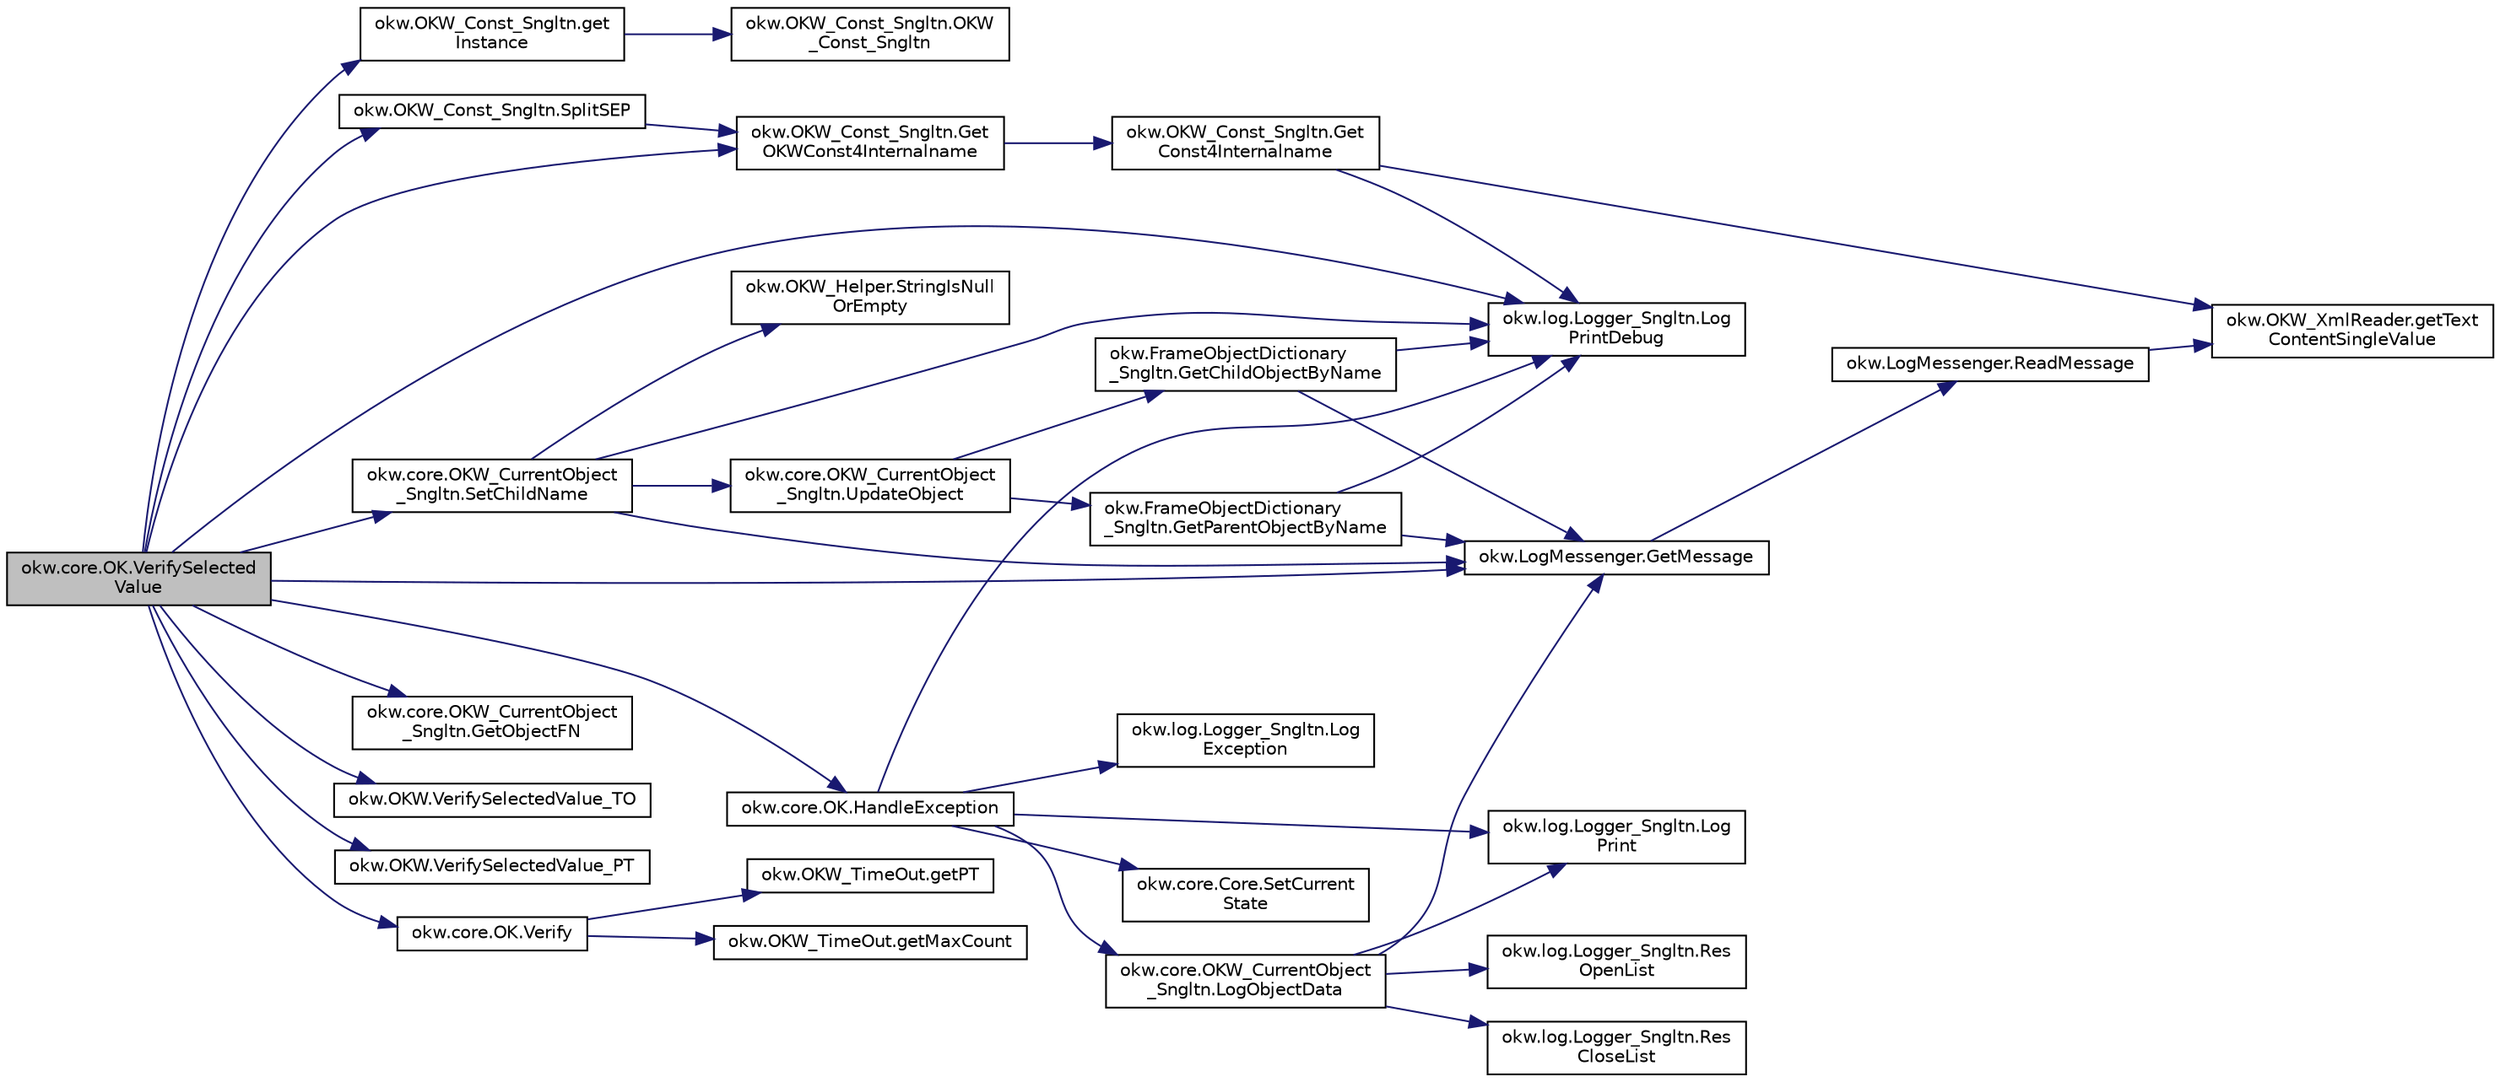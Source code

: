 digraph "okw.core.OK.VerifySelectedValue"
{
 // INTERACTIVE_SVG=YES
  edge [fontname="Helvetica",fontsize="10",labelfontname="Helvetica",labelfontsize="10"];
  node [fontname="Helvetica",fontsize="10",shape=record];
  rankdir="LR";
  Node1156 [label="okw.core.OK.VerifySelected\lValue",height=0.2,width=0.4,color="black", fillcolor="grey75", style="filled", fontcolor="black"];
  Node1156 -> Node1157 [color="midnightblue",fontsize="10",style="solid",fontname="Helvetica"];
  Node1157 [label="okw.OKW_Const_Sngltn.get\lInstance",height=0.2,width=0.4,color="black", fillcolor="white", style="filled",URL="$classokw_1_1_o_k_w___const___sngltn.html#afdb8f095b58cbd870dbb8eb353e3b0bf",tooltip="Holt die einzige Instanz dieser Klasse. "];
  Node1157 -> Node1158 [color="midnightblue",fontsize="10",style="solid",fontname="Helvetica"];
  Node1158 [label="okw.OKW_Const_Sngltn.OKW\l_Const_Sngltn",height=0.2,width=0.4,color="black", fillcolor="white", style="filled",URL="$classokw_1_1_o_k_w___const___sngltn.html#a8404c43fc549df30d37c369c7d6e89ae",tooltip="Privater Konstruktor ohne Parameter im Entwurfsmuster Singelton initialisiert die Klasse OKW_Const..."];
  Node1156 -> Node1159 [color="midnightblue",fontsize="10",style="solid",fontname="Helvetica"];
  Node1159 [label="okw.OKW_Const_Sngltn.Get\lOKWConst4Internalname",height=0.2,width=0.4,color="black", fillcolor="white", style="filled",URL="$classokw_1_1_o_k_w___const___sngltn.html#a02c05c79f7ea6e862a81a64ce23941fd",tooltip="Methode ermittelt für Internalname und der aktuell eingestellten Sprache den Wert für OKWConst..."];
  Node1159 -> Node1160 [color="midnightblue",fontsize="10",style="solid",fontname="Helvetica"];
  Node1160 [label="okw.OKW_Const_Sngltn.Get\lConst4Internalname",height=0.2,width=0.4,color="black", fillcolor="white", style="filled",URL="$classokw_1_1_o_k_w___const___sngltn.html#a51cde06bf07e855ba4d69ff36b9a27f7",tooltip="Methode ermittelt für Internalname und der aktuell eingestellten Sprache den Wert für Const..."];
  Node1160 -> Node1161 [color="midnightblue",fontsize="10",style="solid",fontname="Helvetica"];
  Node1161 [label="okw.log.Logger_Sngltn.Log\lPrintDebug",height=0.2,width=0.4,color="black", fillcolor="white", style="filled",URL="$classokw_1_1log_1_1_logger___sngltn.html#a313f97c79ba4662d9daaf7f537dd02f4",tooltip="Loggt eine Nachricht. "];
  Node1160 -> Node1162 [color="midnightblue",fontsize="10",style="solid",fontname="Helvetica"];
  Node1162 [label="okw.OKW_XmlReader.getText\lContentSingleValue",height=0.2,width=0.4,color="black", fillcolor="white", style="filled",URL="$classokw_1_1_o_k_w___xml_reader.html#ab920b5335a2e1429c14cc5f8e79f39eb",tooltip="Lies den TextContent eines Tag. "];
  Node1156 -> Node1161 [color="midnightblue",fontsize="10",style="solid",fontname="Helvetica"];
  Node1156 -> Node1163 [color="midnightblue",fontsize="10",style="solid",fontname="Helvetica"];
  Node1163 [label="okw.LogMessenger.GetMessage",height=0.2,width=0.4,color="black", fillcolor="white", style="filled",URL="$classokw_1_1_log_messenger.html#af225d1f037d47b3b085175c09d78bdd2",tooltip="Holt die Log-Meldung für MethodeNmae/Textkey ohne weitere Parameter. "];
  Node1163 -> Node1164 [color="midnightblue",fontsize="10",style="solid",fontname="Helvetica"];
  Node1164 [label="okw.LogMessenger.ReadMessage",height=0.2,width=0.4,color="black", fillcolor="white", style="filled",URL="$classokw_1_1_log_messenger.html#a530cd6ab82ec82a04206a2e976ec06e3",tooltip="Interne Kernfunktion holt die Log-Meldung mit Platzhaltern aus der XML-Datei. "];
  Node1164 -> Node1162 [color="midnightblue",fontsize="10",style="solid",fontname="Helvetica"];
  Node1156 -> Node1165 [color="midnightblue",fontsize="10",style="solid",fontname="Helvetica"];
  Node1165 [label="okw.OKW_Const_Sngltn.SplitSEP",height=0.2,width=0.4,color="black", fillcolor="white", style="filled",URL="$classokw_1_1_o_k_w___const___sngltn.html#a3851ae4f27e2ae512749767b86b3fc13",tooltip="Methode trennt einen String und wandelt diesen in einen ListString um. "];
  Node1165 -> Node1159 [color="midnightblue",fontsize="10",style="solid",fontname="Helvetica"];
  Node1156 -> Node1166 [color="midnightblue",fontsize="10",style="solid",fontname="Helvetica"];
  Node1166 [label="okw.core.OKW_CurrentObject\l_Sngltn.SetChildName",height=0.2,width=0.4,color="black", fillcolor="white", style="filled",URL="$classokw_1_1core_1_1_o_k_w___current_object___sngltn.html#aaf87c468ae2476e28fe8a4fb8f996277",tooltip="Setzt das Kindobjekt. "];
  Node1166 -> Node1161 [color="midnightblue",fontsize="10",style="solid",fontname="Helvetica"];
  Node1166 -> Node1163 [color="midnightblue",fontsize="10",style="solid",fontname="Helvetica"];
  Node1166 -> Node1167 [color="midnightblue",fontsize="10",style="solid",fontname="Helvetica"];
  Node1167 [label="okw.OKW_Helper.StringIsNull\lOrEmpty",height=0.2,width=0.4,color="black", fillcolor="white", style="filled",URL="$classokw_1_1_o_k_w___helper.html#ac042a51d58d56ede78ecff1b082f72f3",tooltip="Prüft ob der gegeben String fpsStrin null oder leer (\"\") ist. "];
  Node1166 -> Node1168 [color="midnightblue",fontsize="10",style="solid",fontname="Helvetica"];
  Node1168 [label="okw.core.OKW_CurrentObject\l_Sngltn.UpdateObject",height=0.2,width=0.4,color="black", fillcolor="white", style="filled",URL="$classokw_1_1core_1_1_o_k_w___current_object___sngltn.html#ae9a94a0fbfc07ca5f94e2acf44abee3a",tooltip="Methode aktualisert zwei Werte: "];
  Node1168 -> Node1169 [color="midnightblue",fontsize="10",style="solid",fontname="Helvetica"];
  Node1169 [label="okw.FrameObjectDictionary\l_Sngltn.GetParentObjectByName",height=0.2,width=0.4,color="black", fillcolor="white", style="filled",URL="$classokw_1_1_frame_object_dictionary___sngltn.html#ad8f8fa2d1e817d6390238be819f0fc35",tooltip="Die Methode liefert das Frame-Object des gegebenen FN eines Fensterobjektes zurück. "];
  Node1169 -> Node1161 [color="midnightblue",fontsize="10",style="solid",fontname="Helvetica"];
  Node1169 -> Node1163 [color="midnightblue",fontsize="10",style="solid",fontname="Helvetica"];
  Node1168 -> Node1170 [color="midnightblue",fontsize="10",style="solid",fontname="Helvetica"];
  Node1170 [label="okw.FrameObjectDictionary\l_Sngltn.GetChildObjectByName",height=0.2,width=0.4,color="black", fillcolor="white", style="filled",URL="$classokw_1_1_frame_object_dictionary___sngltn.html#ad6907b6c5e325dcb48932a56aefdbd38",tooltip="Die Methode liefert das Objekt des gegebenen Kindobjekttests zurück. "];
  Node1170 -> Node1161 [color="midnightblue",fontsize="10",style="solid",fontname="Helvetica"];
  Node1170 -> Node1163 [color="midnightblue",fontsize="10",style="solid",fontname="Helvetica"];
  Node1156 -> Node1171 [color="midnightblue",fontsize="10",style="solid",fontname="Helvetica"];
  Node1171 [label="okw.core.OKW_CurrentObject\l_Sngltn.GetObjectFN",height=0.2,width=0.4,color="black", fillcolor="white", style="filled",URL="$classokw_1_1core_1_1_o_k_w___current_object___sngltn.html#a556e288e0c461d114206577d37296161",tooltip="Ermittelt den ObjektNamen des aktuellen Objektes. "];
  Node1156 -> Node1172 [color="midnightblue",fontsize="10",style="solid",fontname="Helvetica"];
  Node1172 [label="okw.OKW.VerifySelectedValue_TO",height=0.2,width=0.4,color="black", fillcolor="white", style="filled",URL="$interfaceokw_1_1_o_k_w.html#a7371741dc0c7311f45fa72822d41da17",tooltip="TimeOut in [s] für das Schlüsselwort VerifySelectedValue. "];
  Node1156 -> Node1173 [color="midnightblue",fontsize="10",style="solid",fontname="Helvetica"];
  Node1173 [label="okw.OKW.VerifySelectedValue_PT",height=0.2,width=0.4,color="black", fillcolor="white", style="filled",URL="$interfaceokw_1_1_o_k_w.html#aa66dfee6a52c8f6dfc422159e47fdc1d",tooltip="Polling Time in [ms] für das Schlüsselwort VerifySelectedValue. "];
  Node1156 -> Node1174 [color="midnightblue",fontsize="10",style="solid",fontname="Helvetica"];
  Node1174 [label="okw.core.OK.Verify",height=0.2,width=0.4,color="black", fillcolor="white", style="filled",URL="$classokw_1_1core_1_1_o_k.html#ae4295782abd4bd5aeece130f0f12b71a"];
  Node1174 -> Node1175 [color="midnightblue",fontsize="10",style="solid",fontname="Helvetica"];
  Node1175 [label="okw.OKW_TimeOut.getMaxCount",height=0.2,width=0.4,color="black", fillcolor="white", style="filled",URL="$classokw_1_1_o_k_w___time_out.html#adf7b9cc33db065c1f284bb5db2227b51",tooltip="Anzahl der berechnetten Zyklen. "];
  Node1174 -> Node1176 [color="midnightblue",fontsize="10",style="solid",fontname="Helvetica"];
  Node1176 [label="okw.OKW_TimeOut.getPT",height=0.2,width=0.4,color="black", fillcolor="white", style="filled",URL="$classokw_1_1_o_k_w___time_out.html#ab7142e5e6adc82f308a70177c71ced2c",tooltip="Wartezeit zwischen zwei Pollings in [ms]. "];
  Node1156 -> Node1177 [color="midnightblue",fontsize="10",style="solid",fontname="Helvetica"];
  Node1177 [label="okw.core.OK.HandleException",height=0.2,width=0.4,color="black", fillcolor="white", style="filled",URL="$classokw_1_1core_1_1_o_k.html#a1d020010a639b1aba44f93f4d046611d",tooltip="Zentrale Exception-Behandlung. "];
  Node1177 -> Node1178 [color="midnightblue",fontsize="10",style="solid",fontname="Helvetica"];
  Node1178 [label="okw.log.Logger_Sngltn.Log\lPrint",height=0.2,width=0.4,color="black", fillcolor="white", style="filled",URL="$classokw_1_1log_1_1_logger___sngltn.html#a8ebceaddd6cc6963ddb8e08c72ea808c",tooltip="LogPrint Function: Prints the values of expressions to the results file. "];
  Node1177 -> Node1179 [color="midnightblue",fontsize="10",style="solid",fontname="Helvetica"];
  Node1179 [label="okw.log.Logger_Sngltn.Log\lException",height=0.2,width=0.4,color="black", fillcolor="white", style="filled",URL="$classokw_1_1log_1_1_logger___sngltn.html#aa29d396a2b9df1ac57079d777c548181",tooltip="LogException Function: Logs a Script Exception to the results file. "];
  Node1177 -> Node1161 [color="midnightblue",fontsize="10",style="solid",fontname="Helvetica"];
  Node1177 -> Node1180 [color="midnightblue",fontsize="10",style="solid",fontname="Helvetica"];
  Node1180 [label="okw.core.OKW_CurrentObject\l_Sngltn.LogObjectData",height=0.2,width=0.4,color="black", fillcolor="white", style="filled",URL="$classokw_1_1core_1_1_o_k_w___current_object___sngltn.html#a01b48f2c86a2f91909143ee9063dfd86",tooltip="Methode gibt alle wichtigen Informationen zum aktuellen Objekt aus. "];
  Node1180 -> Node1181 [color="midnightblue",fontsize="10",style="solid",fontname="Helvetica"];
  Node1181 [label="okw.log.Logger_Sngltn.Res\lOpenList",height=0.2,width=0.4,color="black", fillcolor="white", style="filled",URL="$classokw_1_1log_1_1_logger___sngltn.html#ab4fc711bb4c754f251372ff3b14ab9c9",tooltip="Creates a new hierarchical level in the results file. "];
  Node1180 -> Node1178 [color="midnightblue",fontsize="10",style="solid",fontname="Helvetica"];
  Node1180 -> Node1163 [color="midnightblue",fontsize="10",style="solid",fontname="Helvetica"];
  Node1180 -> Node1182 [color="midnightblue",fontsize="10",style="solid",fontname="Helvetica"];
  Node1182 [label="okw.log.Logger_Sngltn.Res\lCloseList",height=0.2,width=0.4,color="black", fillcolor="white", style="filled",URL="$classokw_1_1log_1_1_logger___sngltn.html#a9b54104f7e0b4c0a473877b19dfaed56",tooltip="Closes a hierarchical level in the results file that was opened with ResOpenList. ..."];
  Node1177 -> Node1183 [color="midnightblue",fontsize="10",style="solid",fontname="Helvetica"];
  Node1183 [label="okw.core.Core.SetCurrent\lState",height=0.2,width=0.4,color="black", fillcolor="white", style="filled",URL="$classokw_1_1core_1_1_core.html#aafe6e3d88e810dabf350b37058d4af97",tooltip="Setter zum Setzen des aktuellen Zustandes. "];
}
